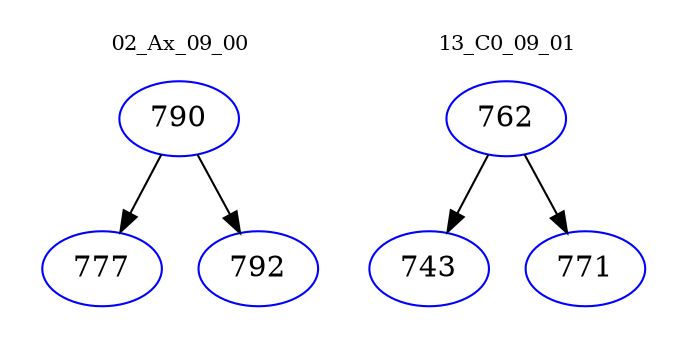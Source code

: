 digraph{
subgraph cluster_0 {
color = white
label = "02_Ax_09_00";
fontsize=10;
T0_790 [label="790", color="blue"]
T0_790 -> T0_777 [color="black"]
T0_777 [label="777", color="blue"]
T0_790 -> T0_792 [color="black"]
T0_792 [label="792", color="blue"]
}
subgraph cluster_1 {
color = white
label = "13_C0_09_01";
fontsize=10;
T1_762 [label="762", color="blue"]
T1_762 -> T1_743 [color="black"]
T1_743 [label="743", color="blue"]
T1_762 -> T1_771 [color="black"]
T1_771 [label="771", color="blue"]
}
}
